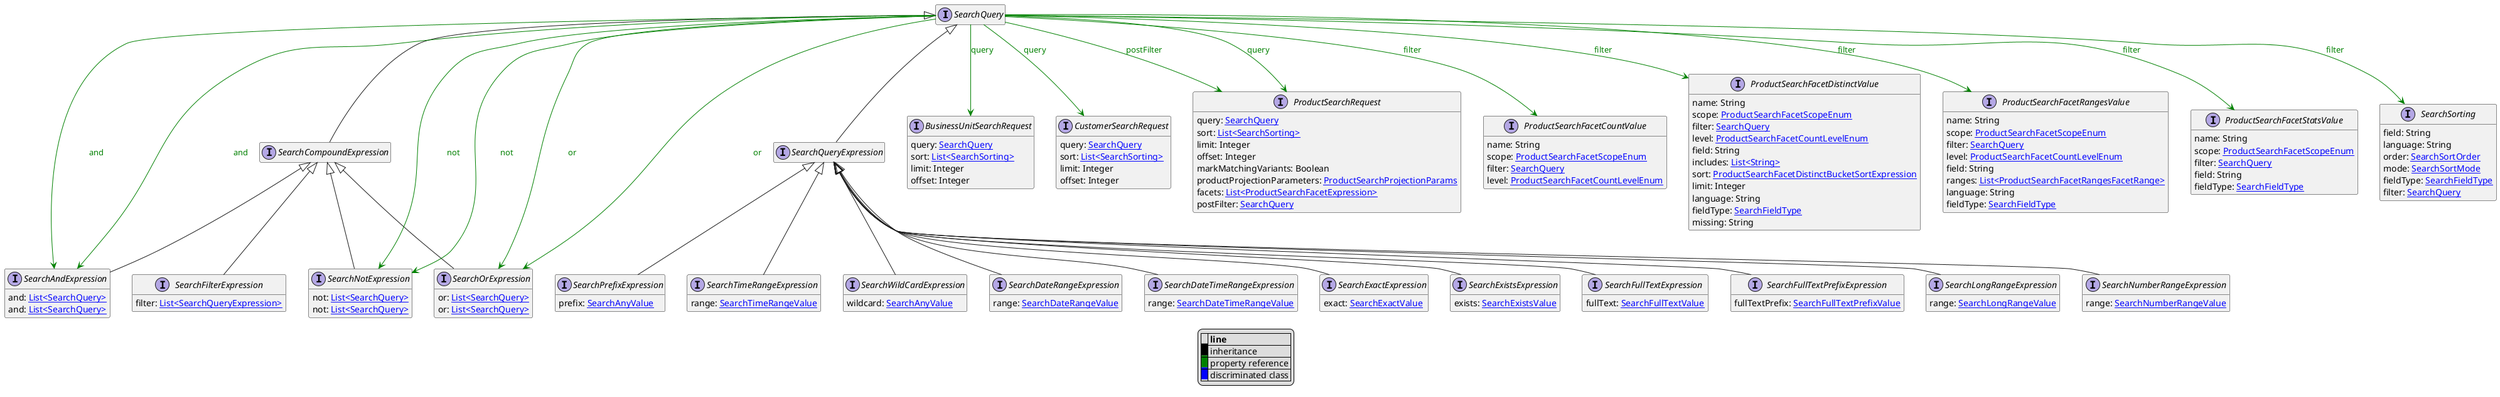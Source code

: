 @startuml

hide empty fields
hide empty methods
legend
|= |= line |
|<back:black>   </back>| inheritance |
|<back:green>   </back>| property reference |
|<back:blue>   </back>| discriminated class |
endlegend
interface SearchQuery [[SearchQuery.svg]]  {
}

interface SearchAndExpression [[SearchAndExpression.svg]] extends SearchCompoundExpression {
    and: [[SearchQuery.svg List<SearchQuery>]]
}
interface SearchCompoundExpression [[SearchCompoundExpression.svg]] extends SearchQuery {
}
interface SearchDateRangeExpression [[SearchDateRangeExpression.svg]] extends SearchQueryExpression {
    range: [[SearchDateRangeValue.svg SearchDateRangeValue]]
}
interface SearchDateTimeRangeExpression [[SearchDateTimeRangeExpression.svg]] extends SearchQueryExpression {
    range: [[SearchDateTimeRangeValue.svg SearchDateTimeRangeValue]]
}
interface SearchExactExpression [[SearchExactExpression.svg]] extends SearchQueryExpression {
    exact: [[SearchExactValue.svg SearchExactValue]]
}
interface SearchExistsExpression [[SearchExistsExpression.svg]] extends SearchQueryExpression {
    exists: [[SearchExistsValue.svg SearchExistsValue]]
}
interface SearchFilterExpression [[SearchFilterExpression.svg]] extends SearchCompoundExpression {
    filter: [[SearchQueryExpression.svg List<SearchQueryExpression>]]
}
interface SearchFullTextExpression [[SearchFullTextExpression.svg]] extends SearchQueryExpression {
    fullText: [[SearchFullTextValue.svg SearchFullTextValue]]
}
interface SearchFullTextPrefixExpression [[SearchFullTextPrefixExpression.svg]] extends SearchQueryExpression {
    fullTextPrefix: [[SearchFullTextPrefixValue.svg SearchFullTextPrefixValue]]
}
interface SearchLongRangeExpression [[SearchLongRangeExpression.svg]] extends SearchQueryExpression {
    range: [[SearchLongRangeValue.svg SearchLongRangeValue]]
}
interface SearchNotExpression [[SearchNotExpression.svg]] extends SearchCompoundExpression {
    not: [[SearchQuery.svg List<SearchQuery>]]
}
interface SearchNumberRangeExpression [[SearchNumberRangeExpression.svg]] extends SearchQueryExpression {
    range: [[SearchNumberRangeValue.svg SearchNumberRangeValue]]
}
interface SearchOrExpression [[SearchOrExpression.svg]] extends SearchCompoundExpression {
    or: [[SearchQuery.svg List<SearchQuery>]]
}
interface SearchPrefixExpression [[SearchPrefixExpression.svg]] extends SearchQueryExpression {
    prefix: [[SearchAnyValue.svg SearchAnyValue]]
}
interface SearchQueryExpression [[SearchQueryExpression.svg]] extends SearchQuery {
}
interface SearchTimeRangeExpression [[SearchTimeRangeExpression.svg]] extends SearchQueryExpression {
    range: [[SearchTimeRangeValue.svg SearchTimeRangeValue]]
}
interface SearchWildCardExpression [[SearchWildCardExpression.svg]] extends SearchQueryExpression {
    wildcard: [[SearchAnyValue.svg SearchAnyValue]]
}

interface SearchAndExpression [[SearchAndExpression.svg]]  {
    and: [[SearchQuery.svg List<SearchQuery>]]
}
interface SearchNotExpression [[SearchNotExpression.svg]]  {
    not: [[SearchQuery.svg List<SearchQuery>]]
}
interface SearchOrExpression [[SearchOrExpression.svg]]  {
    or: [[SearchQuery.svg List<SearchQuery>]]
}
interface BusinessUnitSearchRequest [[BusinessUnitSearchRequest.svg]]  {
    query: [[SearchQuery.svg SearchQuery]]
    sort: [[SearchSorting.svg List<SearchSorting>]]
    limit: Integer
    offset: Integer
}
interface CustomerSearchRequest [[CustomerSearchRequest.svg]]  {
    query: [[SearchQuery.svg SearchQuery]]
    sort: [[SearchSorting.svg List<SearchSorting>]]
    limit: Integer
    offset: Integer
}
interface ProductSearchRequest [[ProductSearchRequest.svg]]  {
    query: [[SearchQuery.svg SearchQuery]]
    sort: [[SearchSorting.svg List<SearchSorting>]]
    limit: Integer
    offset: Integer
    markMatchingVariants: Boolean
    productProjectionParameters: [[ProductSearchProjectionParams.svg ProductSearchProjectionParams]]
    facets: [[ProductSearchFacetExpression.svg List<ProductSearchFacetExpression>]]
    postFilter: [[SearchQuery.svg SearchQuery]]
}
interface ProductSearchFacetCountValue [[ProductSearchFacetCountValue.svg]]  {
    name: String
    scope: [[ProductSearchFacetScopeEnum.svg ProductSearchFacetScopeEnum]]
    filter: [[SearchQuery.svg SearchQuery]]
    level: [[ProductSearchFacetCountLevelEnum.svg ProductSearchFacetCountLevelEnum]]
}
interface ProductSearchFacetDistinctValue [[ProductSearchFacetDistinctValue.svg]]  {
    name: String
    scope: [[ProductSearchFacetScopeEnum.svg ProductSearchFacetScopeEnum]]
    filter: [[SearchQuery.svg SearchQuery]]
    level: [[ProductSearchFacetCountLevelEnum.svg ProductSearchFacetCountLevelEnum]]
    field: String
    includes: [[String.svg List<String>]]
    sort: [[ProductSearchFacetDistinctBucketSortExpression.svg ProductSearchFacetDistinctBucketSortExpression]]
    limit: Integer
    language: String
    fieldType: [[SearchFieldType.svg SearchFieldType]]
    missing: String
}
interface ProductSearchFacetRangesValue [[ProductSearchFacetRangesValue.svg]]  {
    name: String
    scope: [[ProductSearchFacetScopeEnum.svg ProductSearchFacetScopeEnum]]
    filter: [[SearchQuery.svg SearchQuery]]
    level: [[ProductSearchFacetCountLevelEnum.svg ProductSearchFacetCountLevelEnum]]
    field: String
    ranges: [[ProductSearchFacetRangesFacetRange.svg List<ProductSearchFacetRangesFacetRange>]]
    language: String
    fieldType: [[SearchFieldType.svg SearchFieldType]]
}
interface ProductSearchFacetStatsValue [[ProductSearchFacetStatsValue.svg]]  {
    name: String
    scope: [[ProductSearchFacetScopeEnum.svg ProductSearchFacetScopeEnum]]
    filter: [[SearchQuery.svg SearchQuery]]
    field: String
    fieldType: [[SearchFieldType.svg SearchFieldType]]
}
interface SearchSorting [[SearchSorting.svg]]  {
    field: String
    language: String
    order: [[SearchSortOrder.svg SearchSortOrder]]
    mode: [[SearchSortMode.svg SearchSortMode]]
    fieldType: [[SearchFieldType.svg SearchFieldType]]
    filter: [[SearchQuery.svg SearchQuery]]
}

SearchQuery --> SearchAndExpression #green;text:green : "and"
SearchQuery --> SearchAndExpression #green;text:green : "and"
SearchQuery --> SearchNotExpression #green;text:green : "not"
SearchQuery --> SearchNotExpression #green;text:green : "not"
SearchQuery --> SearchOrExpression #green;text:green : "or"
SearchQuery --> SearchOrExpression #green;text:green : "or"
SearchQuery --> BusinessUnitSearchRequest #green;text:green : "query"
SearchQuery --> CustomerSearchRequest #green;text:green : "query"
SearchQuery --> ProductSearchRequest #green;text:green : "query"
SearchQuery --> ProductSearchRequest #green;text:green : "postFilter"
SearchQuery --> ProductSearchFacetCountValue #green;text:green : "filter"
SearchQuery --> ProductSearchFacetDistinctValue #green;text:green : "filter"
SearchQuery --> ProductSearchFacetRangesValue #green;text:green : "filter"
SearchQuery --> ProductSearchFacetStatsValue #green;text:green : "filter"
SearchQuery --> SearchSorting #green;text:green : "filter"
@enduml
